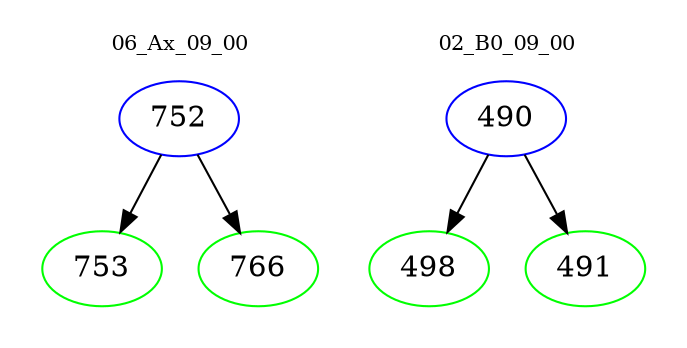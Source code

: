 digraph{
subgraph cluster_0 {
color = white
label = "06_Ax_09_00";
fontsize=10;
T0_752 [label="752", color="blue"]
T0_752 -> T0_753 [color="black"]
T0_753 [label="753", color="green"]
T0_752 -> T0_766 [color="black"]
T0_766 [label="766", color="green"]
}
subgraph cluster_1 {
color = white
label = "02_B0_09_00";
fontsize=10;
T1_490 [label="490", color="blue"]
T1_490 -> T1_498 [color="black"]
T1_498 [label="498", color="green"]
T1_490 -> T1_491 [color="black"]
T1_491 [label="491", color="green"]
}
}
